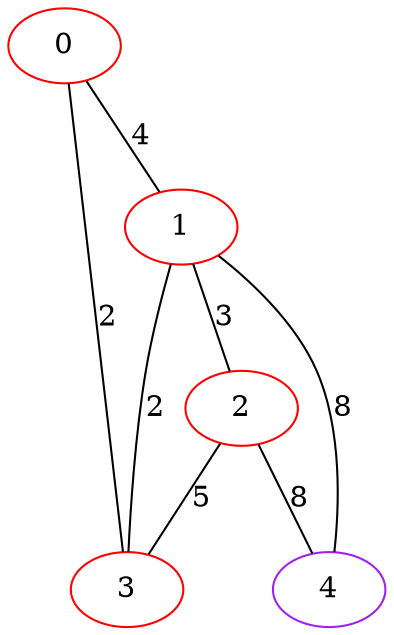 graph "" {
0 [color=red, weight=1];
1 [color=red, weight=1];
2 [color=red, weight=1];
3 [color=red, weight=1];
4 [color=purple, weight=4];
0 -- 1  [key=0, label=4];
0 -- 3  [key=0, label=2];
1 -- 2  [key=0, label=3];
1 -- 3  [key=0, label=2];
1 -- 4  [key=0, label=8];
2 -- 3  [key=0, label=5];
2 -- 4  [key=0, label=8];
}

